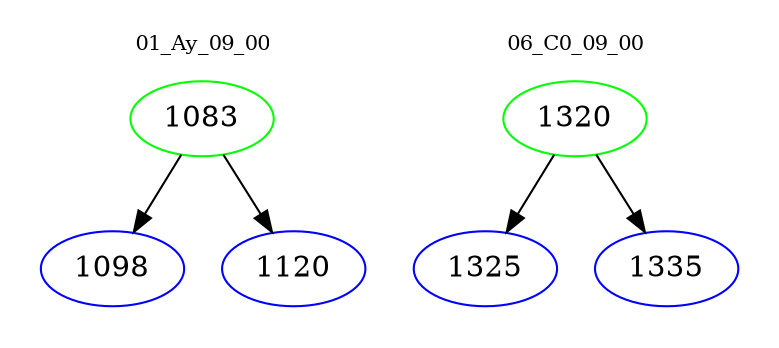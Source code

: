 digraph{
subgraph cluster_0 {
color = white
label = "01_Ay_09_00";
fontsize=10;
T0_1083 [label="1083", color="green"]
T0_1083 -> T0_1098 [color="black"]
T0_1098 [label="1098", color="blue"]
T0_1083 -> T0_1120 [color="black"]
T0_1120 [label="1120", color="blue"]
}
subgraph cluster_1 {
color = white
label = "06_C0_09_00";
fontsize=10;
T1_1320 [label="1320", color="green"]
T1_1320 -> T1_1325 [color="black"]
T1_1325 [label="1325", color="blue"]
T1_1320 -> T1_1335 [color="black"]
T1_1335 [label="1335", color="blue"]
}
}
